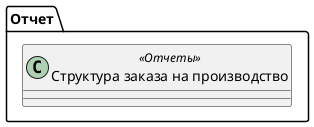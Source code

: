 ﻿@startuml СтруктураЗаказаНаПроизводство2_2
'!include templates.wsd
'..\include templates.wsd
class Отчет.СтруктураЗаказаНаПроизводство2_2 as "Структура заказа на производство" <<Отчеты>>
{
}
@enduml
